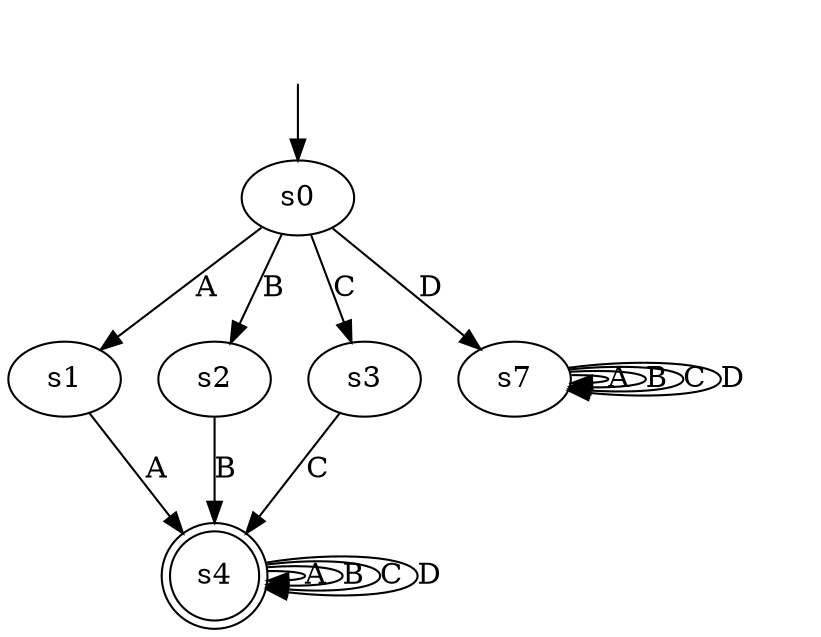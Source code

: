 digraph "p2" {
s0 [label=s0];
s1 [label=s1];
s2 [label=s2];
s3 [label=s3];
s4 [label=s4, shape=doublecircle];
s7 [label=s7];
s0 -> s1 [label=A];
s1 -> s4 [label=A];
s0 -> s2 [label=B];
s2 -> s4 [label=B];
s0 -> s3 [label=C];
s3 -> s4 [label=C];

s4 -> s4 [label=A];
s4 -> s4 [label=B];
s4 -> s4 [label=C];
s4 -> s4 [label=D];


s0 -> s7 [label=D];
s7 -> s7 [label=A];
s7 -> s7 [label=B];
s7 -> s7 [label=C];
s7 -> s7 [label=D];


__start0 [label="", shape=none];
__start0 -> s0  [label=""];
}